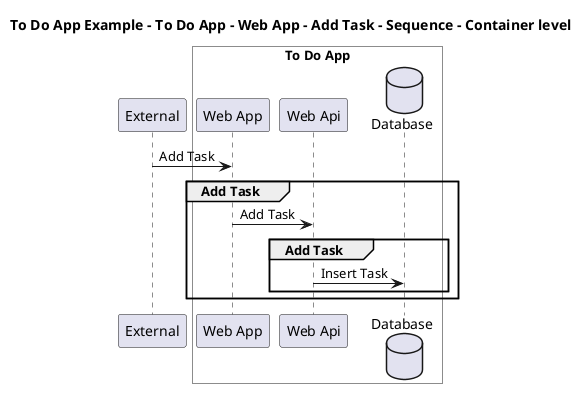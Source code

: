 @startuml

title To Do App Example - To Do App - Web App - Add Task - Sequence - Container level

participant "External" as C4InterFlow.SoftwareSystems.ExternalSystem

box "To Do App" #White
    participant "Web App" as ToDoAppExample.SoftwareSystems.ToDoApp.Containers.WebApp
    participant "Web Api" as ToDoAppExample.SoftwareSystems.ToDoApp.Containers.WebApi
    database "Database" as ToDoAppExample.SoftwareSystems.ToDoApp.Containers.Database
end box


C4InterFlow.SoftwareSystems.ExternalSystem -> ToDoAppExample.SoftwareSystems.ToDoApp.Containers.WebApp : Add Task
group Add Task
ToDoAppExample.SoftwareSystems.ToDoApp.Containers.WebApp -> ToDoAppExample.SoftwareSystems.ToDoApp.Containers.WebApi : Add Task
group Add Task
ToDoAppExample.SoftwareSystems.ToDoApp.Containers.WebApi -> ToDoAppExample.SoftwareSystems.ToDoApp.Containers.Database : Insert Task
end
end


@enduml
